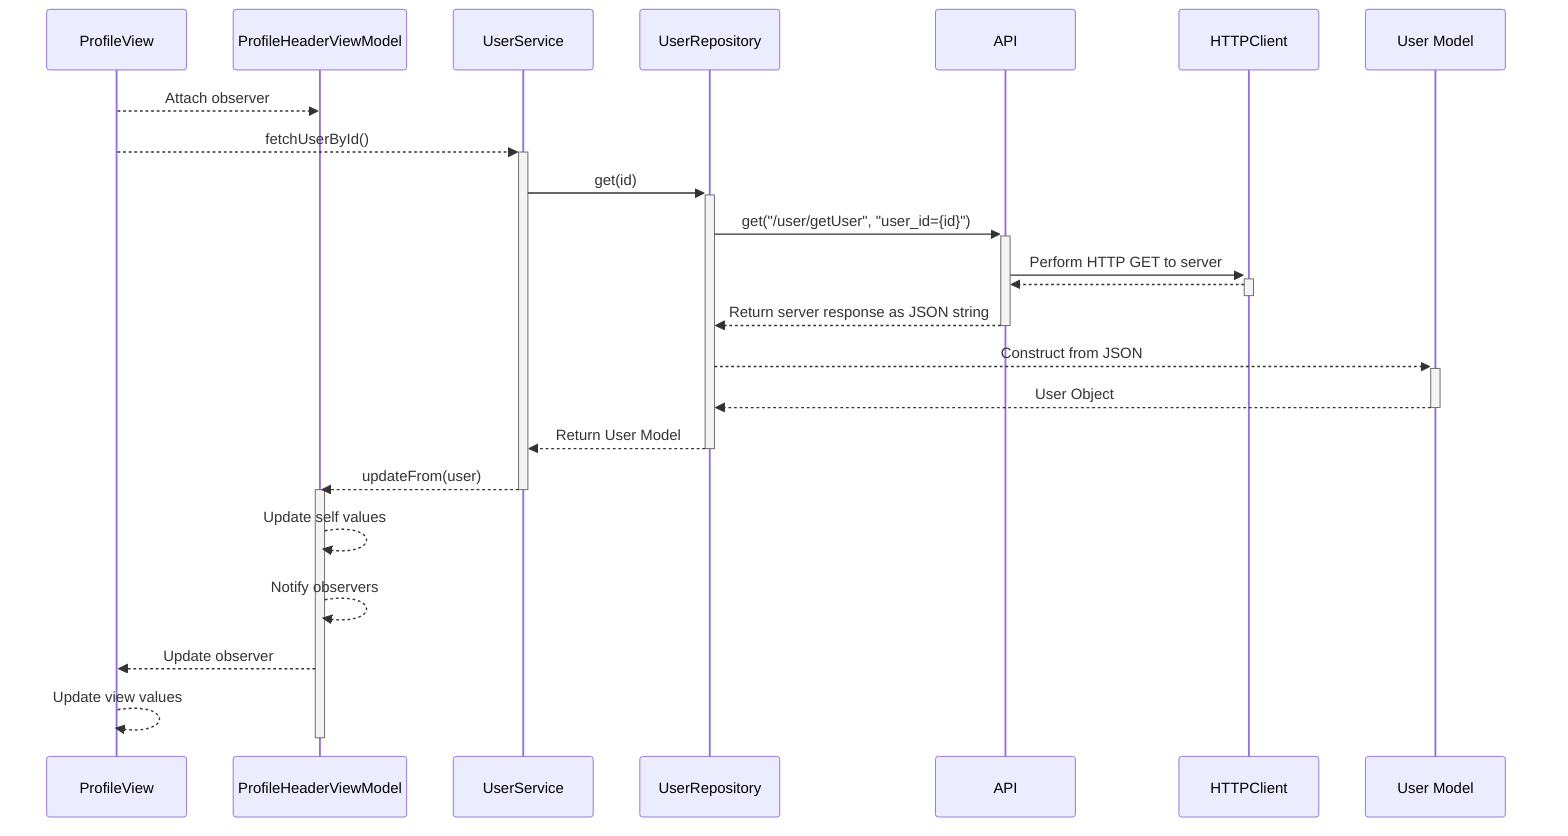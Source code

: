 sequenceDiagram
    ProfileView-->>ProfileHeaderViewModel: Attach observer
    ProfileView-->>+UserService: fetchUserById()
    UserService->>+UserRepository: get(id)
    UserRepository->>+API: get("/user/getUser", "user_id={id}")
    API->>+HTTPClient: Perform HTTP GET to server
    HTTPClient-->>-API: 
    API-->>-UserRepository: Return server response as JSON string
    UserRepository-->>+User Model: Construct from JSON
    User Model-->>-UserRepository: User Object
    UserRepository-->>-UserService: Return User Model
    UserService-->>-ProfileHeaderViewModel: updateFrom(user)
    activate ProfileHeaderViewModel
    ProfileHeaderViewModel-->>ProfileHeaderViewModel: Update self values
    ProfileHeaderViewModel-->>ProfileHeaderViewModel: Notify observers
    ProfileHeaderViewModel-->>ProfileView: Update observer
    ProfileView-->>ProfileView: Update view values
    deactivate ProfileHeaderViewModel